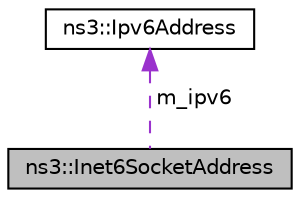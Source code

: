 digraph "ns3::Inet6SocketAddress"
{
 // LATEX_PDF_SIZE
  edge [fontname="Helvetica",fontsize="10",labelfontname="Helvetica",labelfontsize="10"];
  node [fontname="Helvetica",fontsize="10",shape=record];
  Node1 [label="ns3::Inet6SocketAddress",height=0.2,width=0.4,color="black", fillcolor="grey75", style="filled", fontcolor="black",tooltip="An Inet6 address class."];
  Node2 -> Node1 [dir="back",color="darkorchid3",fontsize="10",style="dashed",label=" m_ipv6" ,fontname="Helvetica"];
  Node2 [label="ns3::Ipv6Address",height=0.2,width=0.4,color="black", fillcolor="white", style="filled",URL="$classns3_1_1_ipv6_address.html",tooltip="Describes an IPv6 address."];
}

